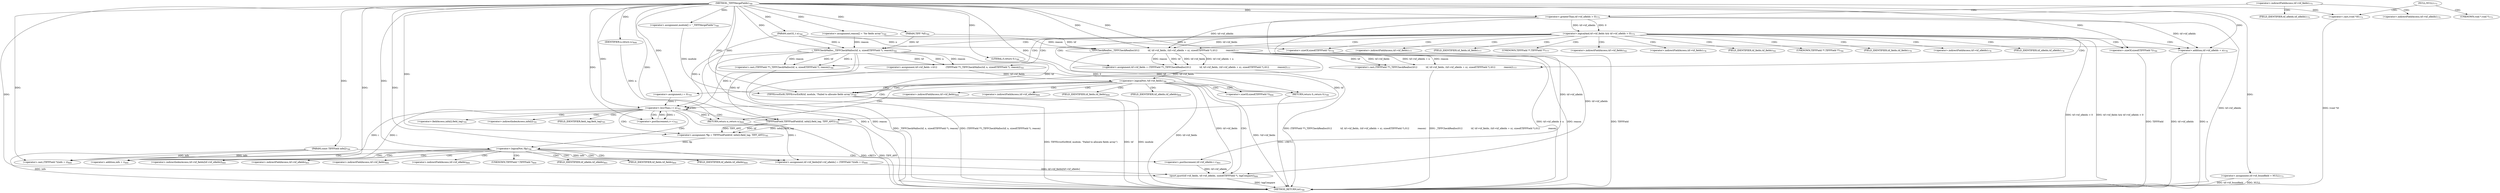 digraph "_TIFFMergeFields" {  
"26915" [label = <(METHOD,_TIFFMergeFields)<SUB>766</SUB>> ]
"27049" [label = <(METHOD_RETURN,int)<SUB>766</SUB>> ]
"26916" [label = <(PARAM,TIFF *tif)<SUB>766</SUB>> ]
"26917" [label = <(PARAM,const TIFFField info[])<SUB>766</SUB>> ]
"26918" [label = <(PARAM,uint32_t n)<SUB>766</SUB>> ]
"26921" [label = <(&lt;operator&gt;.assignment,module[] = &quot;_TIFFMergeFields&quot;)<SUB>768</SUB>> ]
"26925" [label = <(&lt;operator&gt;.assignment,reason[] = &quot;for fields array&quot;)<SUB>769</SUB>> ]
"26929" [label = <(&lt;operator&gt;.assignment,tif-&gt;tif_foundfield = NULL)<SUB>773</SUB>> ]
"27037" [label = <(qsort,qsort(tif-&gt;tif_fields, tif-&gt;tif_nfields, sizeof(TIFFField *), tagCompare))<SUB>806</SUB>> ]
"27047" [label = <(RETURN,return n;,return n;)<SUB>808</SUB>> ]
"26939" [label = <(&lt;operator&gt;.logicalAnd,tif-&gt;tif_fields &amp;&amp; tif-&gt;tif_nfields &gt; 0)<SUB>775</SUB>> ]
"26983" [label = <(&lt;operator&gt;.logicalNot,!tif-&gt;tif_fields)<SUB>786</SUB>> ]
"26999" [label = <(&lt;operator&gt;.lessThan,i &lt; n)<SUB>793</SUB>> ]
"27002" [label = <(&lt;operator&gt;.postIncrement,i++)<SUB>793</SUB>> ]
"27048" [label = <(IDENTIFIER,n,return n;)<SUB>808</SUB>> ]
"26949" [label = <(&lt;operator&gt;.assignment,tif-&gt;tif_fields = (TIFFField **)_TIFFCheckRealloc(\012            tif, tif-&gt;tif_fields, (tif-&gt;tif_nfields + n), sizeof(TIFFField *),\012            reason))<SUB>777</SUB>> ]
"26988" [label = <(TIFFErrorExtR,TIFFErrorExtR(tif, module, &quot;Failed to allocate fields array&quot;))<SUB>788</SUB>> ]
"26992" [label = <(RETURN,return 0;,return 0;)<SUB>789</SUB>> ]
"26996" [label = <(&lt;operator&gt;.assignment,i = 0)<SUB>793</SUB>> ]
"27006" [label = <(&lt;operator&gt;.assignment,*fip = TIFFFindField(tif, info[i].field_tag, TIFF_ANY))<SUB>795</SUB>> ]
"27044" [label = <(&lt;operator&gt;.sizeOf,sizeof(TIFFField *))<SUB>806</SUB>> ]
"26935" [label = <(&lt;operator&gt;.cast,(void *)0)<SUB>773</SUB>> ]
"26943" [label = <(&lt;operator&gt;.greaterThan,tif-&gt;tif_nfields &gt; 0)<SUB>775</SUB>> ]
"26970" [label = <(&lt;operator&gt;.assignment,tif-&gt;tif_fields =\012            (TIFFField **)_TIFFCheckMalloc(tif, n, sizeof(TIFFField *), reason))<SUB>783</SUB>> ]
"26993" [label = <(LITERAL,0,return 0;)<SUB>789</SUB>> ]
"27017" [label = <(&lt;operator&gt;.logicalNot,!fip)<SUB>798</SUB>> ]
"26953" [label = <(&lt;operator&gt;.cast,(TIFFField **)_TIFFCheckRealloc(\012            tif, tif-&gt;tif_fields, (tif-&gt;tif_nfields + n), sizeof(TIFFField *),\012            reason))<SUB>777</SUB>> ]
"27008" [label = <(TIFFFindField,TIFFFindField(tif, info[i].field_tag, TIFF_ANY))<SUB>795</SUB>> ]
"27020" [label = <(&lt;operator&gt;.assignment,tif-&gt;tif_fields[tif-&gt;tif_nfields] = (TIFFField *)(info + i))<SUB>800</SUB>> ]
"27033" [label = <(&lt;operator&gt;.postIncrement,tif-&gt;tif_nfields++)<SUB>801</SUB>> ]
"26955" [label = <(_TIFFCheckRealloc,_TIFFCheckRealloc(\012            tif, tif-&gt;tif_fields, (tif-&gt;tif_nfields + n), sizeof(TIFFField *),\012            reason))<SUB>777</SUB>> ]
"26974" [label = <(&lt;operator&gt;.cast,(TIFFField **)_TIFFCheckMalloc(tif, n, sizeof(TIFFField *), reason))<SUB>784</SUB>> ]
"26960" [label = <(&lt;operator&gt;.addition,tif-&gt;tif_nfields + n)<SUB>778</SUB>> ]
"26965" [label = <(&lt;operator&gt;.sizeOf,sizeof(TIFFField *))<SUB>778</SUB>> ]
"26976" [label = <(_TIFFCheckMalloc,_TIFFCheckMalloc(tif, n, sizeof(TIFFField *), reason))<SUB>784</SUB>> ]
"27028" [label = <(&lt;operator&gt;.cast,(TIFFField *)(info + i))<SUB>800</SUB>> ]
"26979" [label = <(&lt;operator&gt;.sizeOf,sizeof(TIFFField *))<SUB>784</SUB>> ]
"27030" [label = <(&lt;operator&gt;.addition,info + i)<SUB>800</SUB>> ]
"26933" [label = <(NULL,NULL)<SUB>773</SUB>> ]
"27038" [label = <(&lt;operator&gt;.indirectFieldAccess,tif-&gt;tif_fields)<SUB>806</SUB>> ]
"27041" [label = <(&lt;operator&gt;.indirectFieldAccess,tif-&gt;tif_nfields)<SUB>806</SUB>> ]
"26940" [label = <(&lt;operator&gt;.indirectFieldAccess,tif-&gt;tif_fields)<SUB>775</SUB>> ]
"27040" [label = <(FIELD_IDENTIFIER,tif_fields,tif_fields)<SUB>806</SUB>> ]
"27043" [label = <(FIELD_IDENTIFIER,tif_nfields,tif_nfields)<SUB>806</SUB>> ]
"26944" [label = <(&lt;operator&gt;.indirectFieldAccess,tif-&gt;tif_nfields)<SUB>775</SUB>> ]
"26950" [label = <(&lt;operator&gt;.indirectFieldAccess,tif-&gt;tif_fields)<SUB>777</SUB>> ]
"26936" [label = <(UNKNOWN,void *,void *)<SUB>773</SUB>> ]
"26946" [label = <(FIELD_IDENTIFIER,tif_nfields,tif_nfields)<SUB>775</SUB>> ]
"26952" [label = <(FIELD_IDENTIFIER,tif_fields,tif_fields)<SUB>777</SUB>> ]
"26954" [label = <(UNKNOWN,TIFFField **,TIFFField **)<SUB>777</SUB>> ]
"26971" [label = <(&lt;operator&gt;.indirectFieldAccess,tif-&gt;tif_fields)<SUB>783</SUB>> ]
"27010" [label = <(&lt;operator&gt;.fieldAccess,info[i].field_tag)<SUB>795</SUB>> ]
"26957" [label = <(&lt;operator&gt;.indirectFieldAccess,tif-&gt;tif_fields)<SUB>778</SUB>> ]
"26973" [label = <(FIELD_IDENTIFIER,tif_fields,tif_fields)<SUB>783</SUB>> ]
"26975" [label = <(UNKNOWN,TIFFField **,TIFFField **)<SUB>784</SUB>> ]
"27011" [label = <(&lt;operator&gt;.indirectIndexAccess,info[i])<SUB>795</SUB>> ]
"27014" [label = <(FIELD_IDENTIFIER,field_tag,field_tag)<SUB>795</SUB>> ]
"27021" [label = <(&lt;operator&gt;.indirectIndexAccess,tif-&gt;tif_fields[tif-&gt;tif_nfields])<SUB>800</SUB>> ]
"27034" [label = <(&lt;operator&gt;.indirectFieldAccess,tif-&gt;tif_nfields)<SUB>801</SUB>> ]
"26959" [label = <(FIELD_IDENTIFIER,tif_fields,tif_fields)<SUB>778</SUB>> ]
"26961" [label = <(&lt;operator&gt;.indirectFieldAccess,tif-&gt;tif_nfields)<SUB>778</SUB>> ]
"27022" [label = <(&lt;operator&gt;.indirectFieldAccess,tif-&gt;tif_fields)<SUB>800</SUB>> ]
"27025" [label = <(&lt;operator&gt;.indirectFieldAccess,tif-&gt;tif_nfields)<SUB>800</SUB>> ]
"27029" [label = <(UNKNOWN,TIFFField *,TIFFField *)<SUB>800</SUB>> ]
"27036" [label = <(FIELD_IDENTIFIER,tif_nfields,tif_nfields)<SUB>801</SUB>> ]
"26963" [label = <(FIELD_IDENTIFIER,tif_nfields,tif_nfields)<SUB>778</SUB>> ]
"27024" [label = <(FIELD_IDENTIFIER,tif_fields,tif_fields)<SUB>800</SUB>> ]
"27027" [label = <(FIELD_IDENTIFIER,tif_nfields,tif_nfields)<SUB>800</SUB>> ]
  "26992" -> "27049"  [ label = "DDG: &lt;RET&gt;"] 
  "27047" -> "27049"  [ label = "DDG: &lt;RET&gt;"] 
  "26917" -> "27049"  [ label = "DDG: info"] 
  "26929" -> "27049"  [ label = "DDG: tif-&gt;tif_foundfield"] 
  "26929" -> "27049"  [ label = "DDG: NULL"] 
  "26935" -> "27049"  [ label = "DDG: (void *)0"] 
  "26943" -> "27049"  [ label = "DDG: tif-&gt;tif_nfields"] 
  "26939" -> "27049"  [ label = "DDG: tif-&gt;tif_nfields &gt; 0"] 
  "26939" -> "27049"  [ label = "DDG: tif-&gt;tif_fields &amp;&amp; tif-&gt;tif_nfields &gt; 0"] 
  "26976" -> "27049"  [ label = "DDG: n"] 
  "26979" -> "27049"  [ label = "DDG: TIFFField"] 
  "26976" -> "27049"  [ label = "DDG: reason"] 
  "26974" -> "27049"  [ label = "DDG: _TIFFCheckMalloc(tif, n, sizeof(TIFFField *), reason)"] 
  "26970" -> "27049"  [ label = "DDG: (TIFFField **)_TIFFCheckMalloc(tif, n, sizeof(TIFFField *), reason)"] 
  "26960" -> "27049"  [ label = "DDG: tif-&gt;tif_nfields"] 
  "26960" -> "27049"  [ label = "DDG: n"] 
  "26955" -> "27049"  [ label = "DDG: tif-&gt;tif_nfields + n"] 
  "26965" -> "27049"  [ label = "DDG: TIFFField"] 
  "26955" -> "27049"  [ label = "DDG: reason"] 
  "26953" -> "27049"  [ label = "DDG: _TIFFCheckRealloc(\012            tif, tif-&gt;tif_fields, (tif-&gt;tif_nfields + n), sizeof(TIFFField *),\012            reason)"] 
  "26949" -> "27049"  [ label = "DDG: (TIFFField **)_TIFFCheckRealloc(\012            tif, tif-&gt;tif_fields, (tif-&gt;tif_nfields + n), sizeof(TIFFField *),\012            reason)"] 
  "26983" -> "27049"  [ label = "DDG: tif-&gt;tif_fields"] 
  "26983" -> "27049"  [ label = "DDG: !tif-&gt;tif_fields"] 
  "26988" -> "27049"  [ label = "DDG: tif"] 
  "26988" -> "27049"  [ label = "DDG: module"] 
  "26988" -> "27049"  [ label = "DDG: TIFFErrorExtR(tif, module, &quot;Failed to allocate fields array&quot;)"] 
  "27008" -> "27049"  [ label = "DDG: TIFF_ANY"] 
  "27037" -> "27049"  [ label = "DDG: tagCompare"] 
  "26915" -> "26916"  [ label = "DDG: "] 
  "26915" -> "26917"  [ label = "DDG: "] 
  "26915" -> "26918"  [ label = "DDG: "] 
  "26915" -> "26921"  [ label = "DDG: "] 
  "26915" -> "26925"  [ label = "DDG: "] 
  "26915" -> "26929"  [ label = "DDG: "] 
  "27048" -> "27047"  [ label = "DDG: n"] 
  "26999" -> "27047"  [ label = "DDG: n"] 
  "26983" -> "27037"  [ label = "DDG: tif-&gt;tif_fields"] 
  "27020" -> "27037"  [ label = "DDG: tif-&gt;tif_fields[tif-&gt;tif_nfields]"] 
  "26943" -> "27037"  [ label = "DDG: tif-&gt;tif_nfields"] 
  "27033" -> "27037"  [ label = "DDG: tif-&gt;tif_nfields"] 
  "26915" -> "27037"  [ label = "DDG: "] 
  "26915" -> "27048"  [ label = "DDG: "] 
  "26943" -> "26939"  [ label = "DDG: tif-&gt;tif_nfields"] 
  "26943" -> "26939"  [ label = "DDG: 0"] 
  "26955" -> "26949"  [ label = "DDG: tif"] 
  "26955" -> "26949"  [ label = "DDG: tif-&gt;tif_fields"] 
  "26955" -> "26949"  [ label = "DDG: tif-&gt;tif_nfields + n"] 
  "26955" -> "26949"  [ label = "DDG: reason"] 
  "26970" -> "26983"  [ label = "DDG: tif-&gt;tif_fields"] 
  "26949" -> "26983"  [ label = "DDG: tif-&gt;tif_fields"] 
  "26993" -> "26992"  [ label = "DDG: 0"] 
  "26915" -> "26992"  [ label = "DDG: "] 
  "26915" -> "26996"  [ label = "DDG: "] 
  "26996" -> "26999"  [ label = "DDG: i"] 
  "27002" -> "26999"  [ label = "DDG: i"] 
  "26915" -> "26999"  [ label = "DDG: "] 
  "26976" -> "26999"  [ label = "DDG: n"] 
  "26918" -> "26999"  [ label = "DDG: n"] 
  "26999" -> "27002"  [ label = "DDG: i"] 
  "26915" -> "27002"  [ label = "DDG: "] 
  "27008" -> "27006"  [ label = "DDG: tif"] 
  "27008" -> "27006"  [ label = "DDG: info[i].field_tag"] 
  "27008" -> "27006"  [ label = "DDG: TIFF_ANY"] 
  "26915" -> "27044"  [ label = "DDG: "] 
  "26915" -> "26935"  [ label = "DDG: "] 
  "26915" -> "26943"  [ label = "DDG: "] 
  "26976" -> "26970"  [ label = "DDG: tif"] 
  "26976" -> "26970"  [ label = "DDG: n"] 
  "26976" -> "26970"  [ label = "DDG: reason"] 
  "26976" -> "26988"  [ label = "DDG: tif"] 
  "26955" -> "26988"  [ label = "DDG: tif"] 
  "26915" -> "26988"  [ label = "DDG: "] 
  "26921" -> "26988"  [ label = "DDG: module"] 
  "26915" -> "26993"  [ label = "DDG: "] 
  "26915" -> "27006"  [ label = "DDG: "] 
  "26955" -> "26953"  [ label = "DDG: tif"] 
  "26955" -> "26953"  [ label = "DDG: tif-&gt;tif_fields"] 
  "26955" -> "26953"  [ label = "DDG: tif-&gt;tif_nfields + n"] 
  "26955" -> "26953"  [ label = "DDG: reason"] 
  "26976" -> "27008"  [ label = "DDG: tif"] 
  "26955" -> "27008"  [ label = "DDG: tif"] 
  "26915" -> "27008"  [ label = "DDG: "] 
  "27006" -> "27017"  [ label = "DDG: fip"] 
  "26915" -> "27017"  [ label = "DDG: "] 
  "26917" -> "27020"  [ label = "DDG: info"] 
  "26915" -> "27020"  [ label = "DDG: "] 
  "26999" -> "27020"  [ label = "DDG: i"] 
  "26916" -> "26955"  [ label = "DDG: tif"] 
  "26915" -> "26955"  [ label = "DDG: "] 
  "26939" -> "26955"  [ label = "DDG: tif-&gt;tif_fields"] 
  "26943" -> "26955"  [ label = "DDG: tif-&gt;tif_nfields"] 
  "26918" -> "26955"  [ label = "DDG: n"] 
  "26925" -> "26955"  [ label = "DDG: reason"] 
  "26976" -> "26974"  [ label = "DDG: tif"] 
  "26976" -> "26974"  [ label = "DDG: n"] 
  "26976" -> "26974"  [ label = "DDG: reason"] 
  "26943" -> "27033"  [ label = "DDG: tif-&gt;tif_nfields"] 
  "26943" -> "26960"  [ label = "DDG: tif-&gt;tif_nfields"] 
  "26918" -> "26960"  [ label = "DDG: n"] 
  "26915" -> "26960"  [ label = "DDG: "] 
  "26915" -> "26965"  [ label = "DDG: "] 
  "26916" -> "26976"  [ label = "DDG: tif"] 
  "26915" -> "26976"  [ label = "DDG: "] 
  "26918" -> "26976"  [ label = "DDG: n"] 
  "26925" -> "26976"  [ label = "DDG: reason"] 
  "26917" -> "27028"  [ label = "DDG: info"] 
  "26915" -> "27028"  [ label = "DDG: "] 
  "26999" -> "27028"  [ label = "DDG: i"] 
  "26915" -> "26979"  [ label = "DDG: "] 
  "26917" -> "27030"  [ label = "DDG: info"] 
  "26915" -> "27030"  [ label = "DDG: "] 
  "26999" -> "27030"  [ label = "DDG: i"] 
  "26933" -> "26936"  [ label = "CDG: "] 
  "26933" -> "26935"  [ label = "CDG: "] 
  "26939" -> "26955"  [ label = "CDG: "] 
  "26939" -> "26970"  [ label = "CDG: "] 
  "26939" -> "26953"  [ label = "CDG: "] 
  "26939" -> "26959"  [ label = "CDG: "] 
  "26939" -> "26971"  [ label = "CDG: "] 
  "26939" -> "26949"  [ label = "CDG: "] 
  "26939" -> "26963"  [ label = "CDG: "] 
  "26939" -> "26950"  [ label = "CDG: "] 
  "26939" -> "26957"  [ label = "CDG: "] 
  "26939" -> "26975"  [ label = "CDG: "] 
  "26939" -> "26976"  [ label = "CDG: "] 
  "26939" -> "26961"  [ label = "CDG: "] 
  "26939" -> "26974"  [ label = "CDG: "] 
  "26939" -> "26952"  [ label = "CDG: "] 
  "26939" -> "26954"  [ label = "CDG: "] 
  "26939" -> "26960"  [ label = "CDG: "] 
  "26939" -> "26979"  [ label = "CDG: "] 
  "26939" -> "26965"  [ label = "CDG: "] 
  "26939" -> "26973"  [ label = "CDG: "] 
  "26983" -> "27047"  [ label = "CDG: "] 
  "26983" -> "26988"  [ label = "CDG: "] 
  "26983" -> "27044"  [ label = "CDG: "] 
  "26983" -> "27038"  [ label = "CDG: "] 
  "26983" -> "27040"  [ label = "CDG: "] 
  "26983" -> "26996"  [ label = "CDG: "] 
  "26983" -> "27043"  [ label = "CDG: "] 
  "26983" -> "26992"  [ label = "CDG: "] 
  "26983" -> "26999"  [ label = "CDG: "] 
  "26983" -> "27041"  [ label = "CDG: "] 
  "26983" -> "27037"  [ label = "CDG: "] 
  "26999" -> "27002"  [ label = "CDG: "] 
  "26999" -> "27017"  [ label = "CDG: "] 
  "26999" -> "27006"  [ label = "CDG: "] 
  "26999" -> "27014"  [ label = "CDG: "] 
  "26999" -> "27010"  [ label = "CDG: "] 
  "26999" -> "27011"  [ label = "CDG: "] 
  "26999" -> "27008"  [ label = "CDG: "] 
  "26999" -> "26999"  [ label = "CDG: "] 
  "26940" -> "26944"  [ label = "CDG: "] 
  "26940" -> "26946"  [ label = "CDG: "] 
  "26940" -> "26943"  [ label = "CDG: "] 
  "27017" -> "27034"  [ label = "CDG: "] 
  "27017" -> "27036"  [ label = "CDG: "] 
  "27017" -> "27028"  [ label = "CDG: "] 
  "27017" -> "27029"  [ label = "CDG: "] 
  "27017" -> "27027"  [ label = "CDG: "] 
  "27017" -> "27022"  [ label = "CDG: "] 
  "27017" -> "27030"  [ label = "CDG: "] 
  "27017" -> "27021"  [ label = "CDG: "] 
  "27017" -> "27025"  [ label = "CDG: "] 
  "27017" -> "27024"  [ label = "CDG: "] 
  "27017" -> "27033"  [ label = "CDG: "] 
  "27017" -> "27020"  [ label = "CDG: "] 
}
